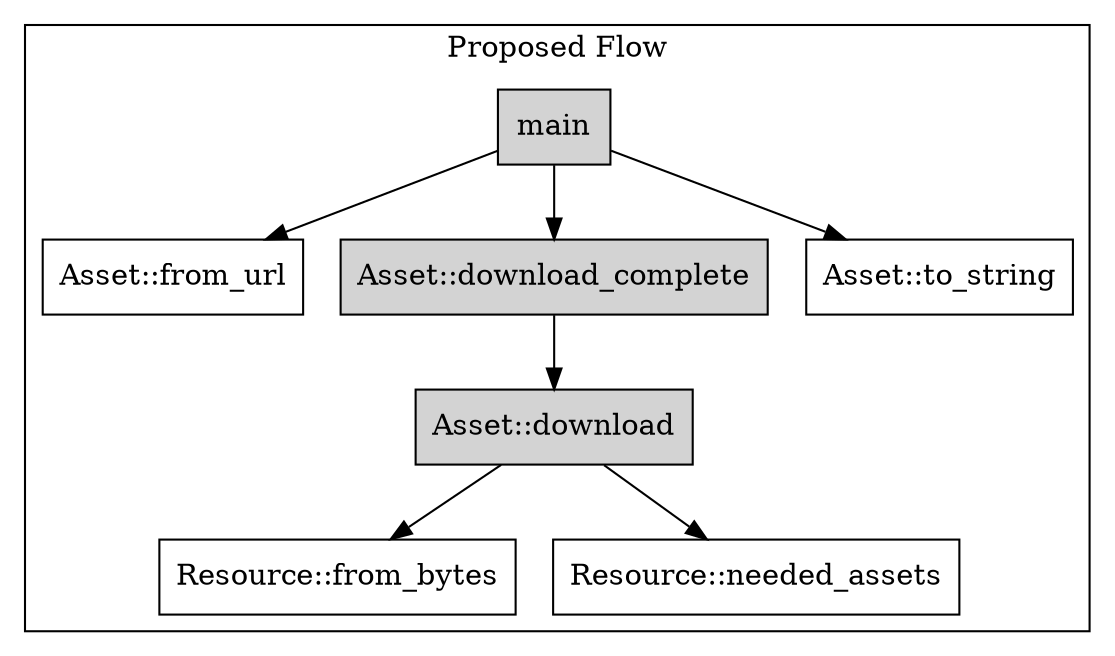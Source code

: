 digraph Current {
    node[shape="box"];

    subgraph cluster0 {
        label = "Proposed Flow"

        main [style=filled]
        "Asset::from_url"
        "Asset::download_complete" [style=filled]
        "Asset::download" [style=filled]
        main -> "Asset::to_string";
        main -> "Asset::from_url";
        main -> "Asset::download_complete";
        "Asset::download_complete" -> "Asset::download";
        "Asset::download" -> "Resource::from_bytes";
        "Asset::download" -> "Resource::needed_assets";
    }
}
